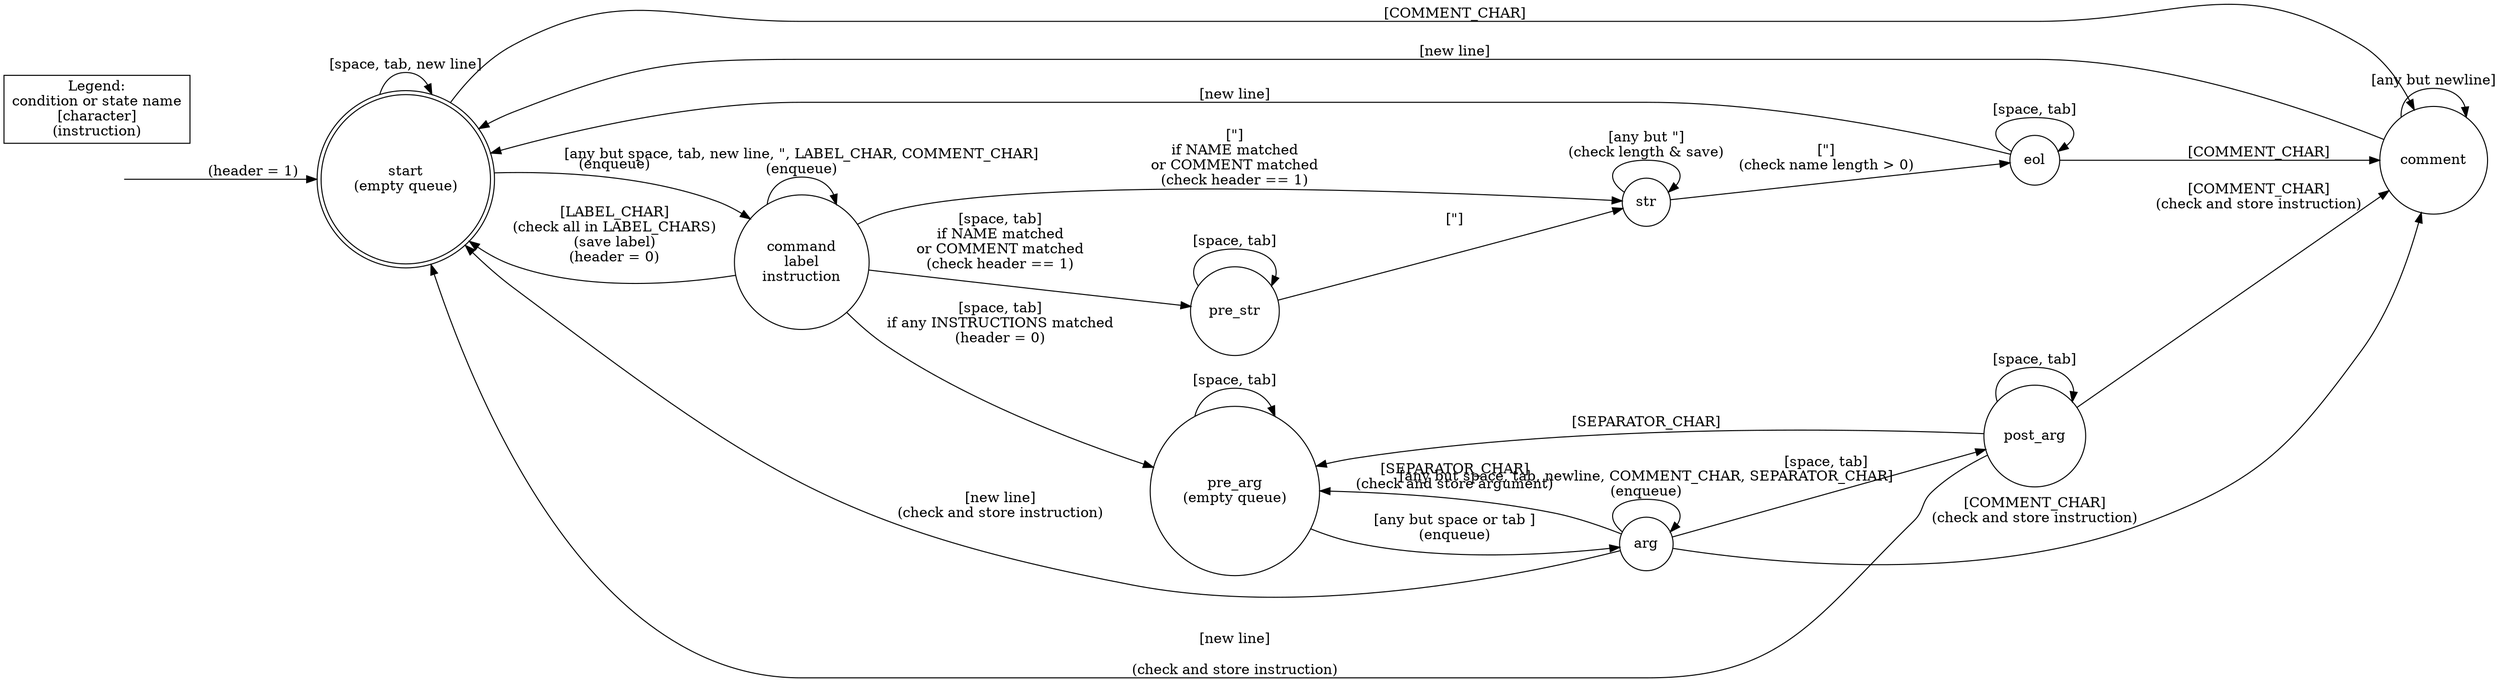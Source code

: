 digraph finite_state_machine {
    rankdir=LR;

    node [shape = doublecircle]; start;
    node [shape = circle];

    entrance [ shape = none, label = "" ]
    entrance ->start [ label = "(header = 1)" ]
    start [ label = "start\n(empty queue)" ]
    start -> start [ label = "[space, tab, new line]" ];
    start -> comment [ label = "[COMMENT_CHAR]" ]
    command [ label = "command\nlabel\ninstruction" ]
    start -> command [ label = "(enqueue)" ];
    command -> command [ label = "[any but space, tab, new line, \", LABEL_CHAR, COMMENT_CHAR]\n(enqueue)" ]
    command -> pre_str [ label = "[space, tab]\nif NAME matched\nor COMMENT matched\n(check header == 1)" ]
    command -> str [ label = "[\"]\nif NAME matched\nor COMMENT matched\n(check header == 1)" ]
    pre_str -> pre_str [ label = "[space, tab]" ]
    pre_str -> str [ label = "[\"]" ]
    str -> str [ label = "[any but \"]\n(check length & save)" ]
    str -> eol [ label = "[\"]\n(check name length > 0)" ]
    eol -> eol [ label = "[space, tab]" ]
    eol -> comment [ label = "[COMMENT_CHAR]" ]
    comment -> comment [ label = "[any but newline]" ]
    eol -> start [ label = "[new line]" ]
    comment -> start [ label = "[new line]" ]
    command -> start [ label = "[LABEL_CHAR]\n(check all in LABEL_CHARS)\n(save label)\n(header = 0)" ]
    pre_arg [ label = "pre_arg\n(empty queue)" ]
    command -> pre_arg [ label = "[space, tab]\nif any INSTRUCTIONS matched\n(header = 0)\n" ]
    pre_arg -> pre_arg [ label = "[space, tab]" ]
    pre_arg -> arg [ label = "[any but space or tab ]\n(enqueue)" ]
    arg -> arg [ label = "[any but space, tab, newline, COMMENT_CHAR, SEPARATOR_CHAR]\n(enqueue)" ]
    arg -> pre_arg [ label = "[SEPARATOR_CHAR]\n(check and store argument)" ]
    arg -> post_arg [ label = "[space, tab]" ]
    post_arg -> post_arg [ label = "[space, tab]" ]
    post_arg -> pre_arg [ label = "[SEPARATOR_CHAR]" ]
    post_arg -> comment [ label = "[COMMENT_CHAR]\n(check and store instruction)" ]
    post_arg -> start [ label = "[new line]\n\n(check and store instruction)" ]
    arg -> comment [ label = "[COMMENT_CHAR]\n(check and store instruction)" ]
    arg -> start [ label = "[new line]\n(check and store instruction)" ]

    legend[ shape = rectangle, label = "Legend:\ncondition or state name\n[character]\n(instruction)" ]
}
